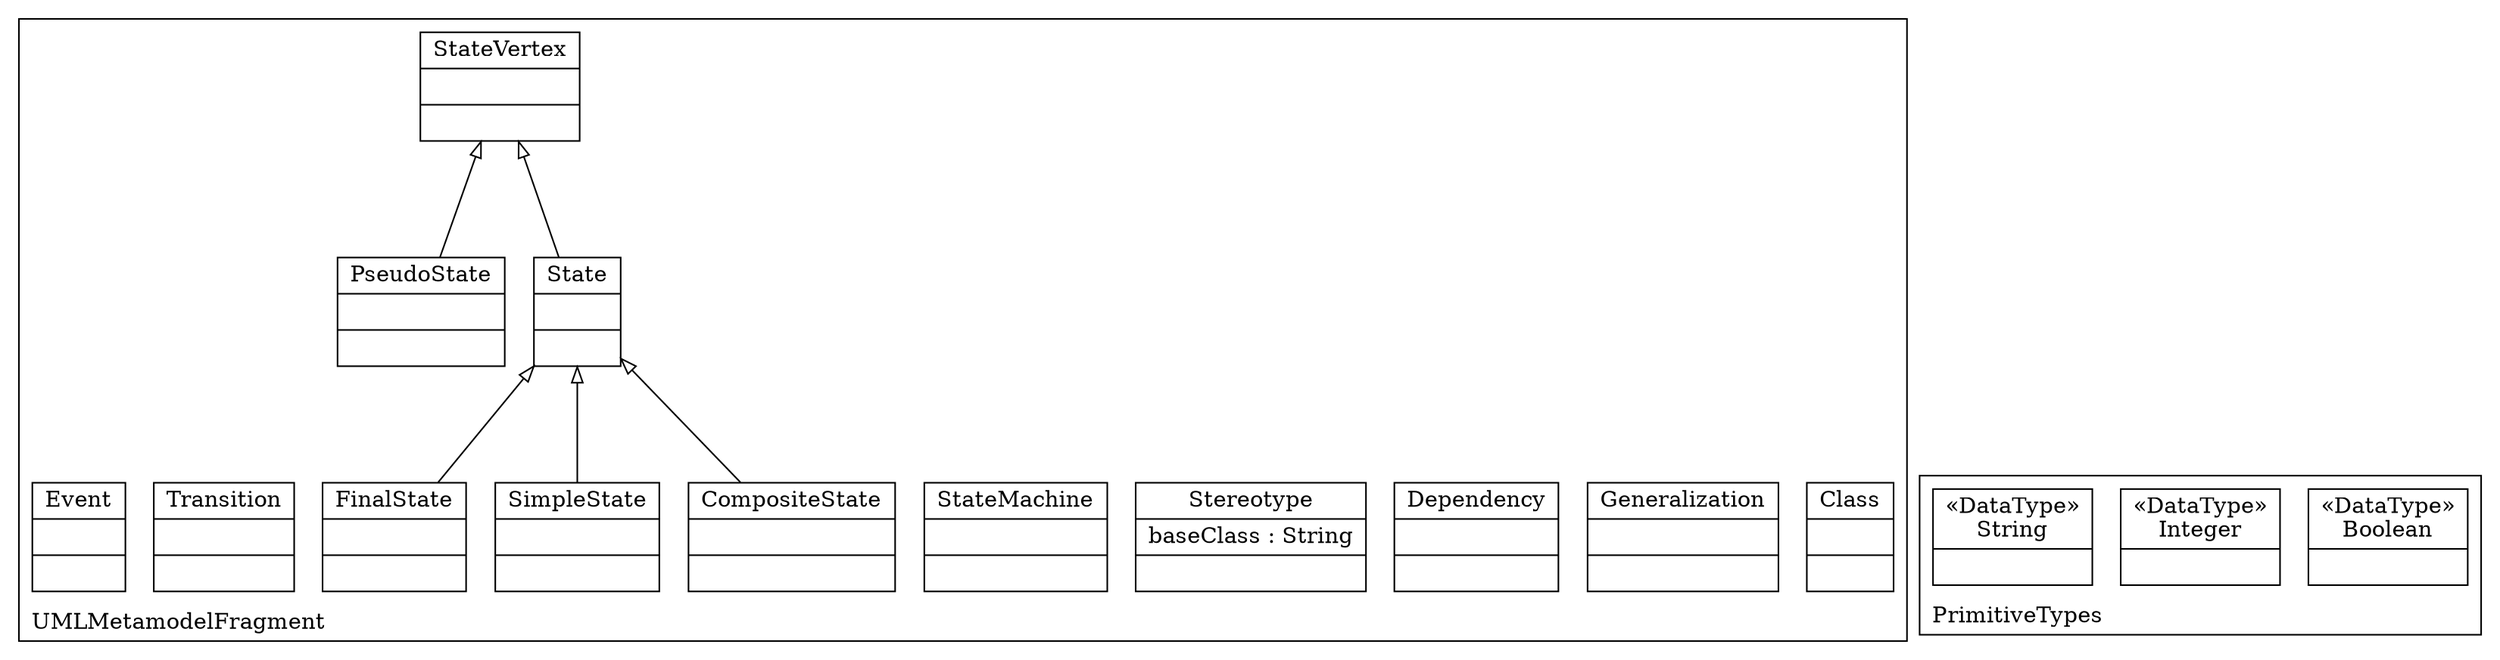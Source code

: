digraph "KM3 Model in DOT" {
graph[rankdir=BT,labeljust=l,labelloc=t,nodeSep=0.75,compound=true];
 subgraph "cluster_UMLMetamodelFragment"{
labelloc=t
color=black
label=UMLMetamodelFragment
 node[shape=record];
Class[label="{Class| | }"]
;
 node[shape=record];
Generalization[label="{Generalization| | }"]
;
 node[shape=record];
Dependency[label="{Dependency| | }"]
;
 node[shape=record];
Stereotype[label="{Stereotype|baseClass : String| }"]
;
 node[shape=record];
StateMachine[label="{StateMachine| | }"]
;
 node[shape=record];
State[label="{State| | }"]
 State->StateVertex[arrowhead=onormal,group=StateVertex,minlen=2,constraint=true,]
;
 node[shape=record];
CompositeState[label="{CompositeState| | }"]
 CompositeState->State[arrowhead=onormal,group=State,minlen=2,constraint=true,]
;
 node[shape=record];
SimpleState[label="{SimpleState| | }"]
 SimpleState->State[arrowhead=onormal,group=State,minlen=2,constraint=true,]
;
 node[shape=record];
FinalState[label="{FinalState| | }"]
 FinalState->State[arrowhead=onormal,group=State,minlen=2,constraint=true,]
;
 node[shape=record];
StateVertex[label="{StateVertex| | }"]
;
 node[shape=record];
PseudoState[label="{PseudoState| | }"]
 PseudoState->StateVertex[arrowhead=onormal,group=StateVertex,minlen=2,constraint=true,]
;
 node[shape=record];
Transition[label="{Transition| | }"]
;
 node[shape=record];
Event[label="{Event| | }"]
;

} subgraph "cluster_PrimitiveTypes"{
labelloc=t
color=black
label=PrimitiveTypes
 node[shape=record];
Boolean[label="{&#171;DataType&#187;\nBoolean|}"]
;
 node[shape=record];
Integer[label="{&#171;DataType&#187;\nInteger|}"]
;
 node[shape=record];
String[label="{&#171;DataType&#187;\nString|}"]
;

}
}